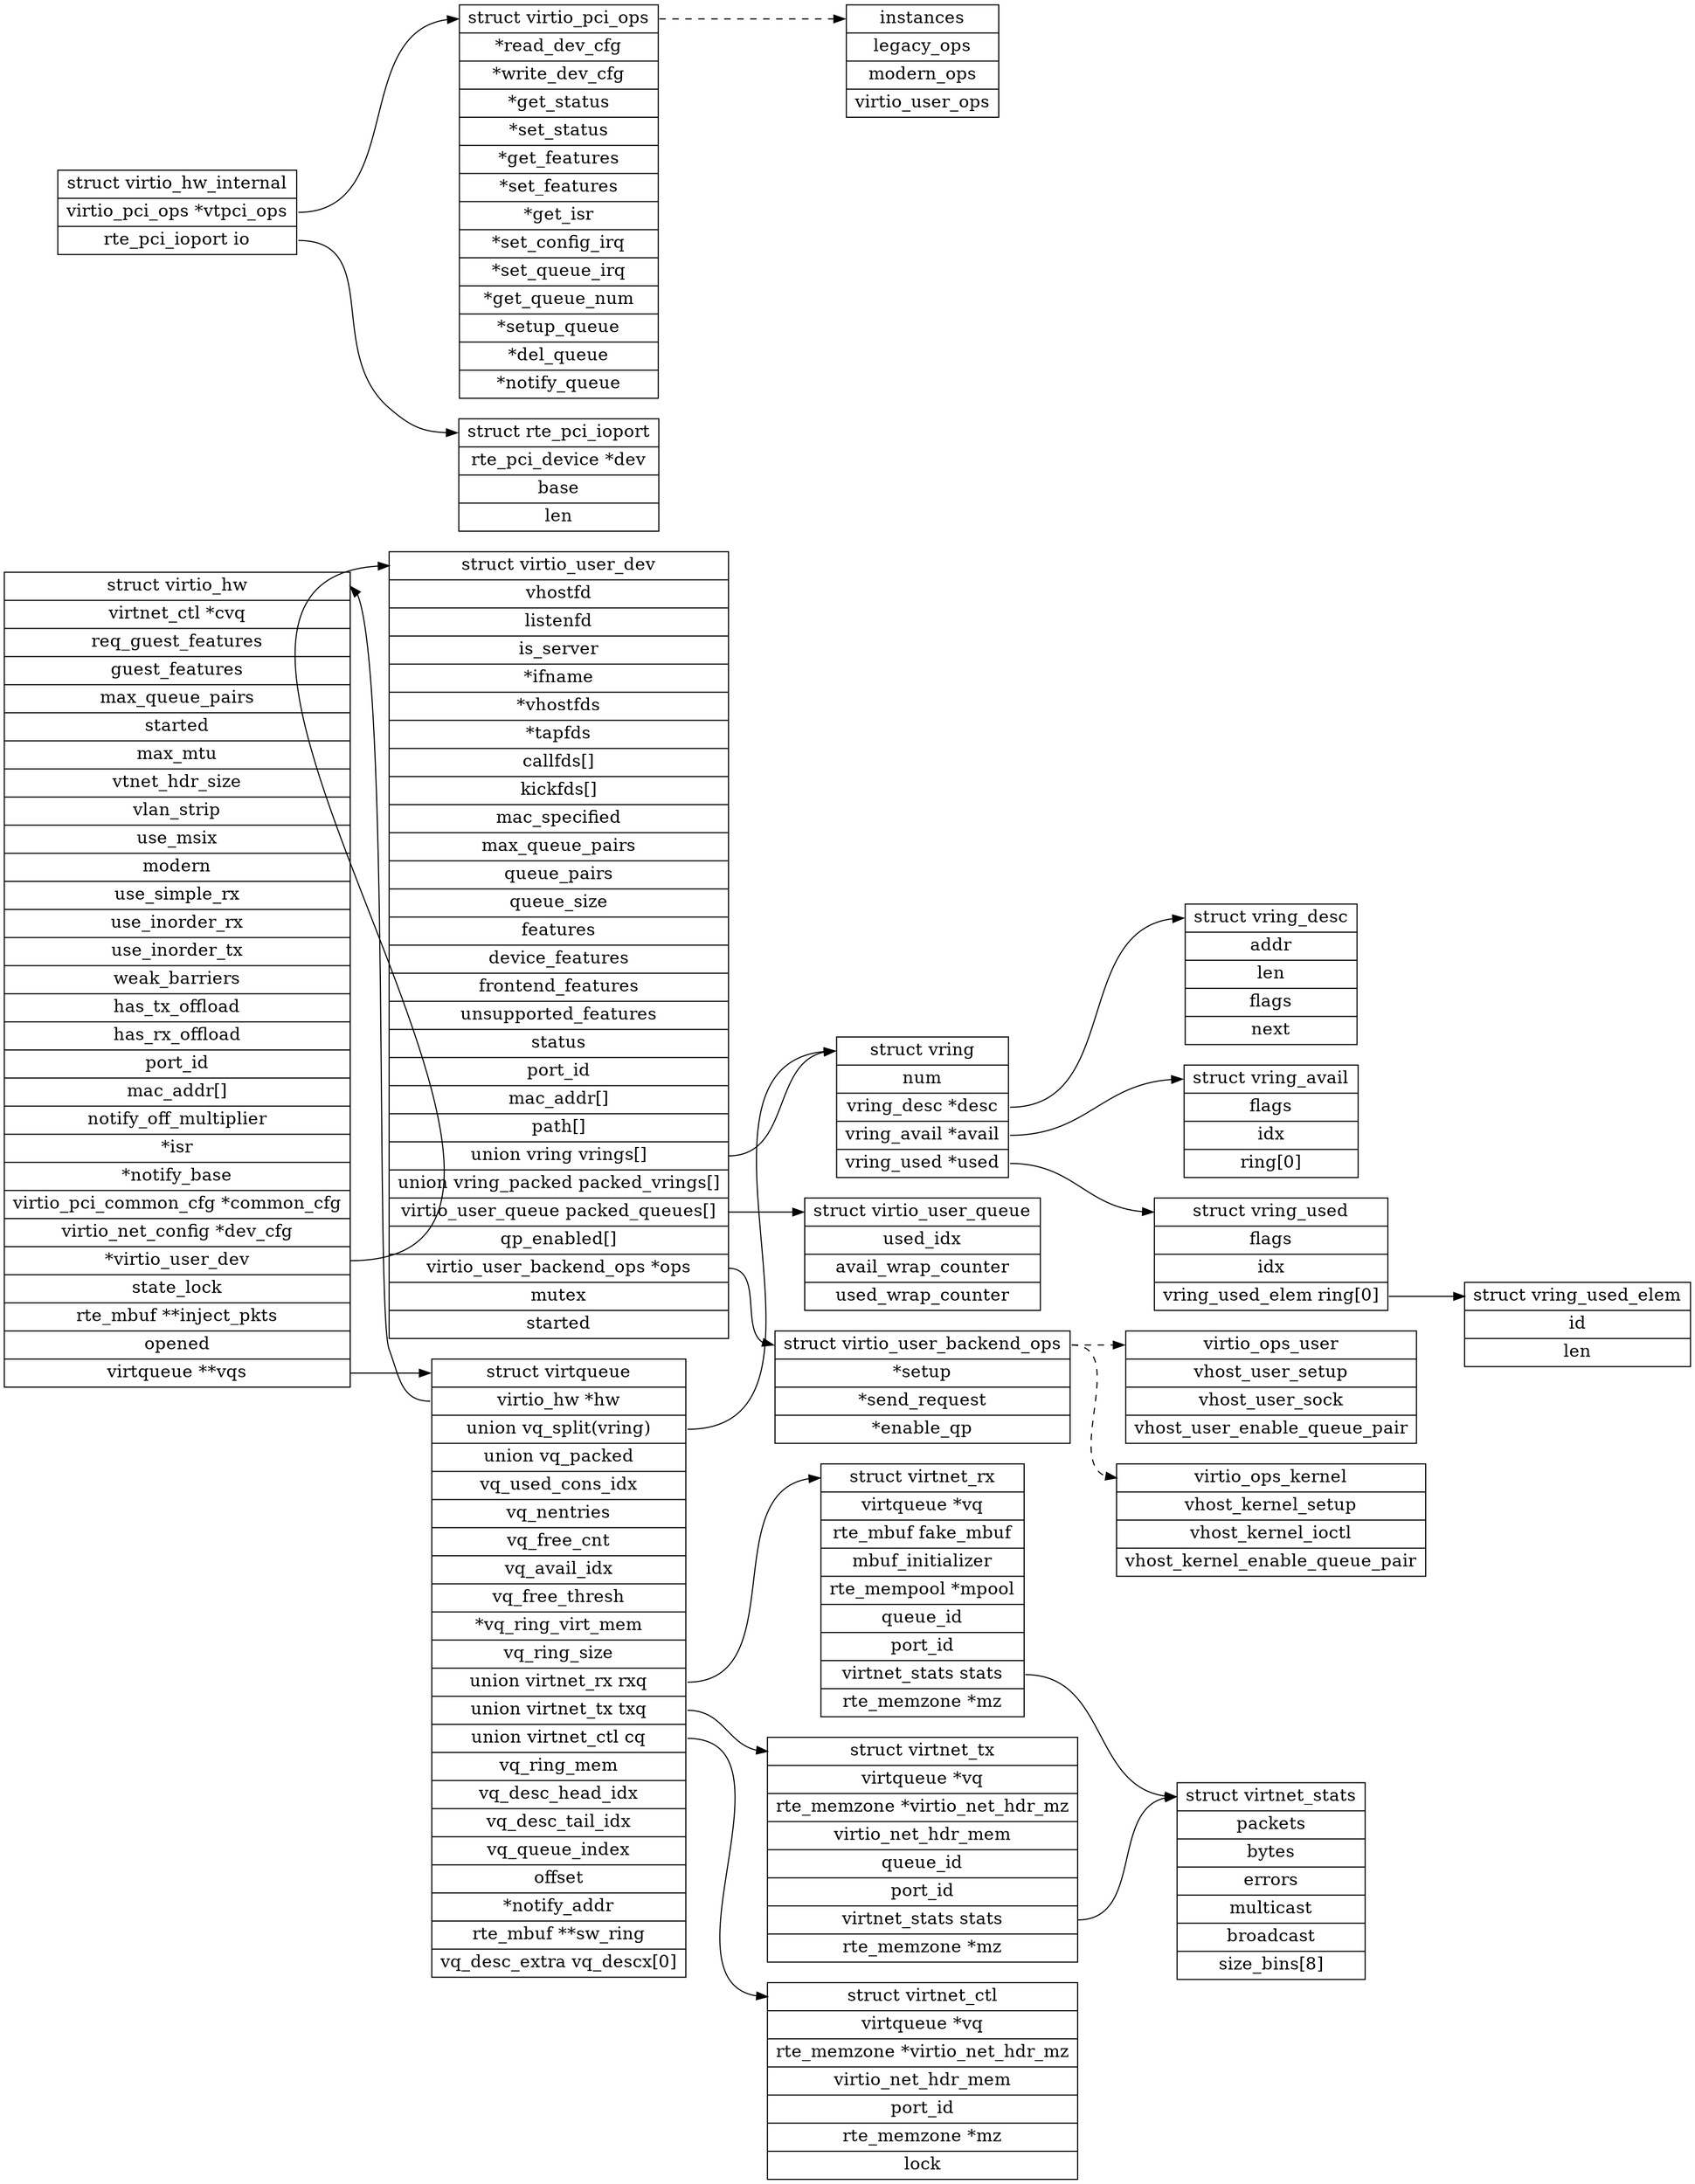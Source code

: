 digraph g {
  graph [
	 rankdir = "LR"
	 ];
  node [
	fontsize = "16"
	shape = "ellipse"
	];
  edge [
	];
  "virtio_hw" [
	   label = "<f0> struct virtio_hw| <f1> virtnet_ctl *cvq | req_guest_features | guest_features | max_queue_pairs| started | max_mtu| vtnet_hdr_size| vlan_strip| use_msix| modern | use_simple_rx|  use_inorder_rx| use_inorder_tx| weak_barriers| has_tx_offload| has_rx_offload | port_id| mac_addr[]| notify_off_multiplier| *isr| *notify_base| <f2> virtio_pci_common_cfg *common_cfg| <f3> virtio_net_config *dev_cfg| <f4> *virtio_user_dev| state_lock| <f5> rte_mbuf **inject_pkts| opened| <f6> virtqueue **vqs"
	   shape = "record"
	   ];
  "virtqueue" [
	   label = "<f0> struct virtqueue| <f1> virtio_hw *hw | <f2> union vq_split(vring) | <f3> union vq_packed | vq_used_cons_idx | vq_nentries | vq_free_cnt | vq_avail_idx | vq_free_thresh | *vq_ring_virt_mem |  vq_ring_size | <f4> union virtnet_rx rxq | <f5> union virtnet_tx txq | <f6> union virtnet_ctl cq | vq_ring_mem | vq_desc_head_idx | vq_desc_tail_idx | vq_queue_index | offset | *notify_addr | rte_mbuf **sw_ring | <f7> vq_desc_extra vq_descx[0]"
	   shape = "record"
	   ];
  "vring" [
	   label = "<f0> struct vring | num | <f1> vring_desc *desc | <f2> vring_avail *avail | <f3> vring_used *used"
	   shape = "record"
	   ];
  "vring_desc" [
	label = "<f0> struct vring_desc | addr | len | flags | next"
	shape = "record"
	];
  "vring_avail" [
	label = "<f0> struct vring_avail | flags | idx | ring[0]"
	shape = "record"
	];
  "vring_used" [
	label = "<f0> struct vring_used | flags | idx | <f1> vring_used_elem ring[0]"
	shape = "record"
	];
  "vring_used_elem" [
	label = "<f0> struct vring_used_elem | id | len "
	shape = "record"
	];
  "virtnet_rx" [
	label = "<f0> struct virtnet_rx | <f1> virtqueue *vq | rte_mbuf fake_mbuf | mbuf_initializer | rte_mempool *mpool | queue_id | port_id | <f2> virtnet_stats stats | rte_memzone *mz"
	shape = "record"
	];
  "virtnet_tx" [
	label = "<f0> struct virtnet_tx | <f1> virtqueue *vq | rte_memzone *virtio_net_hdr_mz | virtio_net_hdr_mem | queue_id | port_id | <f2> virtnet_stats stats | rte_memzone *mz"
	shape = "record"
	];
  "virtnet_ctl" [
	label = "<f0> struct virtnet_ctl | <f1> virtqueue *vq | rte_memzone *virtio_net_hdr_mz | virtio_net_hdr_mem | port_id | rte_memzone *mz | lock"
	shape = "record"
	];
  "virtnet_stats" [
	label = "<f0> struct virtnet_stats | packets | bytes | errors | multicast | broadcast | size_bins[8]"
	shape = "record"
	];
  "virtio_user_dev" [
	label = "<f0> struct virtio_user_dev | vhostfd | listenfd | is_server | *ifname | *vhostfds | *tapfds | callfds[] | kickfds[] | mac_specified | max_queue_pairs | queue_pairs | queue_size | features | device_features | frontend_features | unsupported_features | status | port_id | mac_addr[] | path[] | <f1> union vring vrings[] | <f2> union vring_packed packed_vrings[] | <f3> virtio_user_queue packed_queues[] | qp_enabled[] | <f4> virtio_user_backend_ops *ops | mutex | started"
	shape = "record"
	];
  "virtio_user_queue" [
	label = "<f0> struct virtio_user_queue | used_idx | avail_wrap_counter | used_wrap_counter"
	shape = "record"
	];
  "virtio_user_backend_ops" [
	label = "<f0> struct virtio_user_backend_ops | *setup | *send_request | *enable_qp"
	shape = "record"
	];
  "virtio_ops_user" [
	label = "<f0> virtio_ops_user | vhost_user_setup | vhost_user_sock | vhost_user_enable_queue_pair"
	shape = "record"
	];
  "virtio_ops_kernel" [
	label = "<f0> virtio_ops_kernel | vhost_kernel_setup | vhost_kernel_ioctl | vhost_kernel_enable_queue_pair"
	shape = "record"
	];
  "virtio_pci_ops" [
	label = "<f0> struct virtio_pci_ops | *read_dev_cfg | *write_dev_cfg | *get_status | *set_status | *get_features | *set_features | *get_isr | *set_config_irq | *set_queue_irq | *get_queue_num | *setup_queue | *del_queue | *notify_queue"
	shape = "record"
	];
  "virtio_pci_ops_instances" [
	label = "<f0> instances | legacy_ops | modern_ops | virtio_user_ops"
	shape = "record"
	];
  "virtio_hw_internal" [
	label = "<f0> struct virtio_hw_internal | <f1> virtio_pci_ops *vtpci_ops | <f2> rte_pci_ioport io"
	shape = "record"
	];
  "rte_pci_ioport" [
	label = "<f0> struct rte_pci_ioport | <f1> rte_pci_device *dev | base | len"
	shape = "record"
	];
  "virtio_hw":f6 -> "virtqueue":f0
  "virtio_hw":f4 -> "virtio_user_dev":f0
  "virtqueue":f1 -> "virtio_hw":f0
  "virtqueue":f2 -> "vring":f0
  "virtqueue":f4 -> "virtnet_rx":f0
  "virtqueue":f5 -> "virtnet_tx":f0
  "virtqueue":f6 -> "virtnet_ctl":f0
  "vring": f1 -> "vring_desc": f0
  "vring": f2 -> "vring_avail": f0
  "vring": f3 -> "vring_used": f0
  "vring_used": f1 -> "vring_used_elem": f0
  "virtnet_rx":f2 -> "virtnet_stats":f0
  "virtnet_tx":f2 -> "virtnet_stats":f0
  "virtio_user_dev":f1 -> "vring":f0
  "virtio_user_dev":f3 -> "virtio_user_queue":f0
  "virtio_user_dev":f4 -> "virtio_user_backend_ops":f0
  "virtio_user_backend_ops":f0 -> "virtio_ops_user":f0 [ style = dashed ];
  "virtio_user_backend_ops":f0 -> "virtio_ops_kernel":f0 [ style = dashed ];
  "virtio_hw_internal":f1 -> "virtio_pci_ops":f0
  "virtio_hw_internal":f2 -> "rte_pci_ioport":f0
  "virtio_pci_ops":f0 -> "virtio_pci_ops_instances":f0 [ style = dashed ];
}
